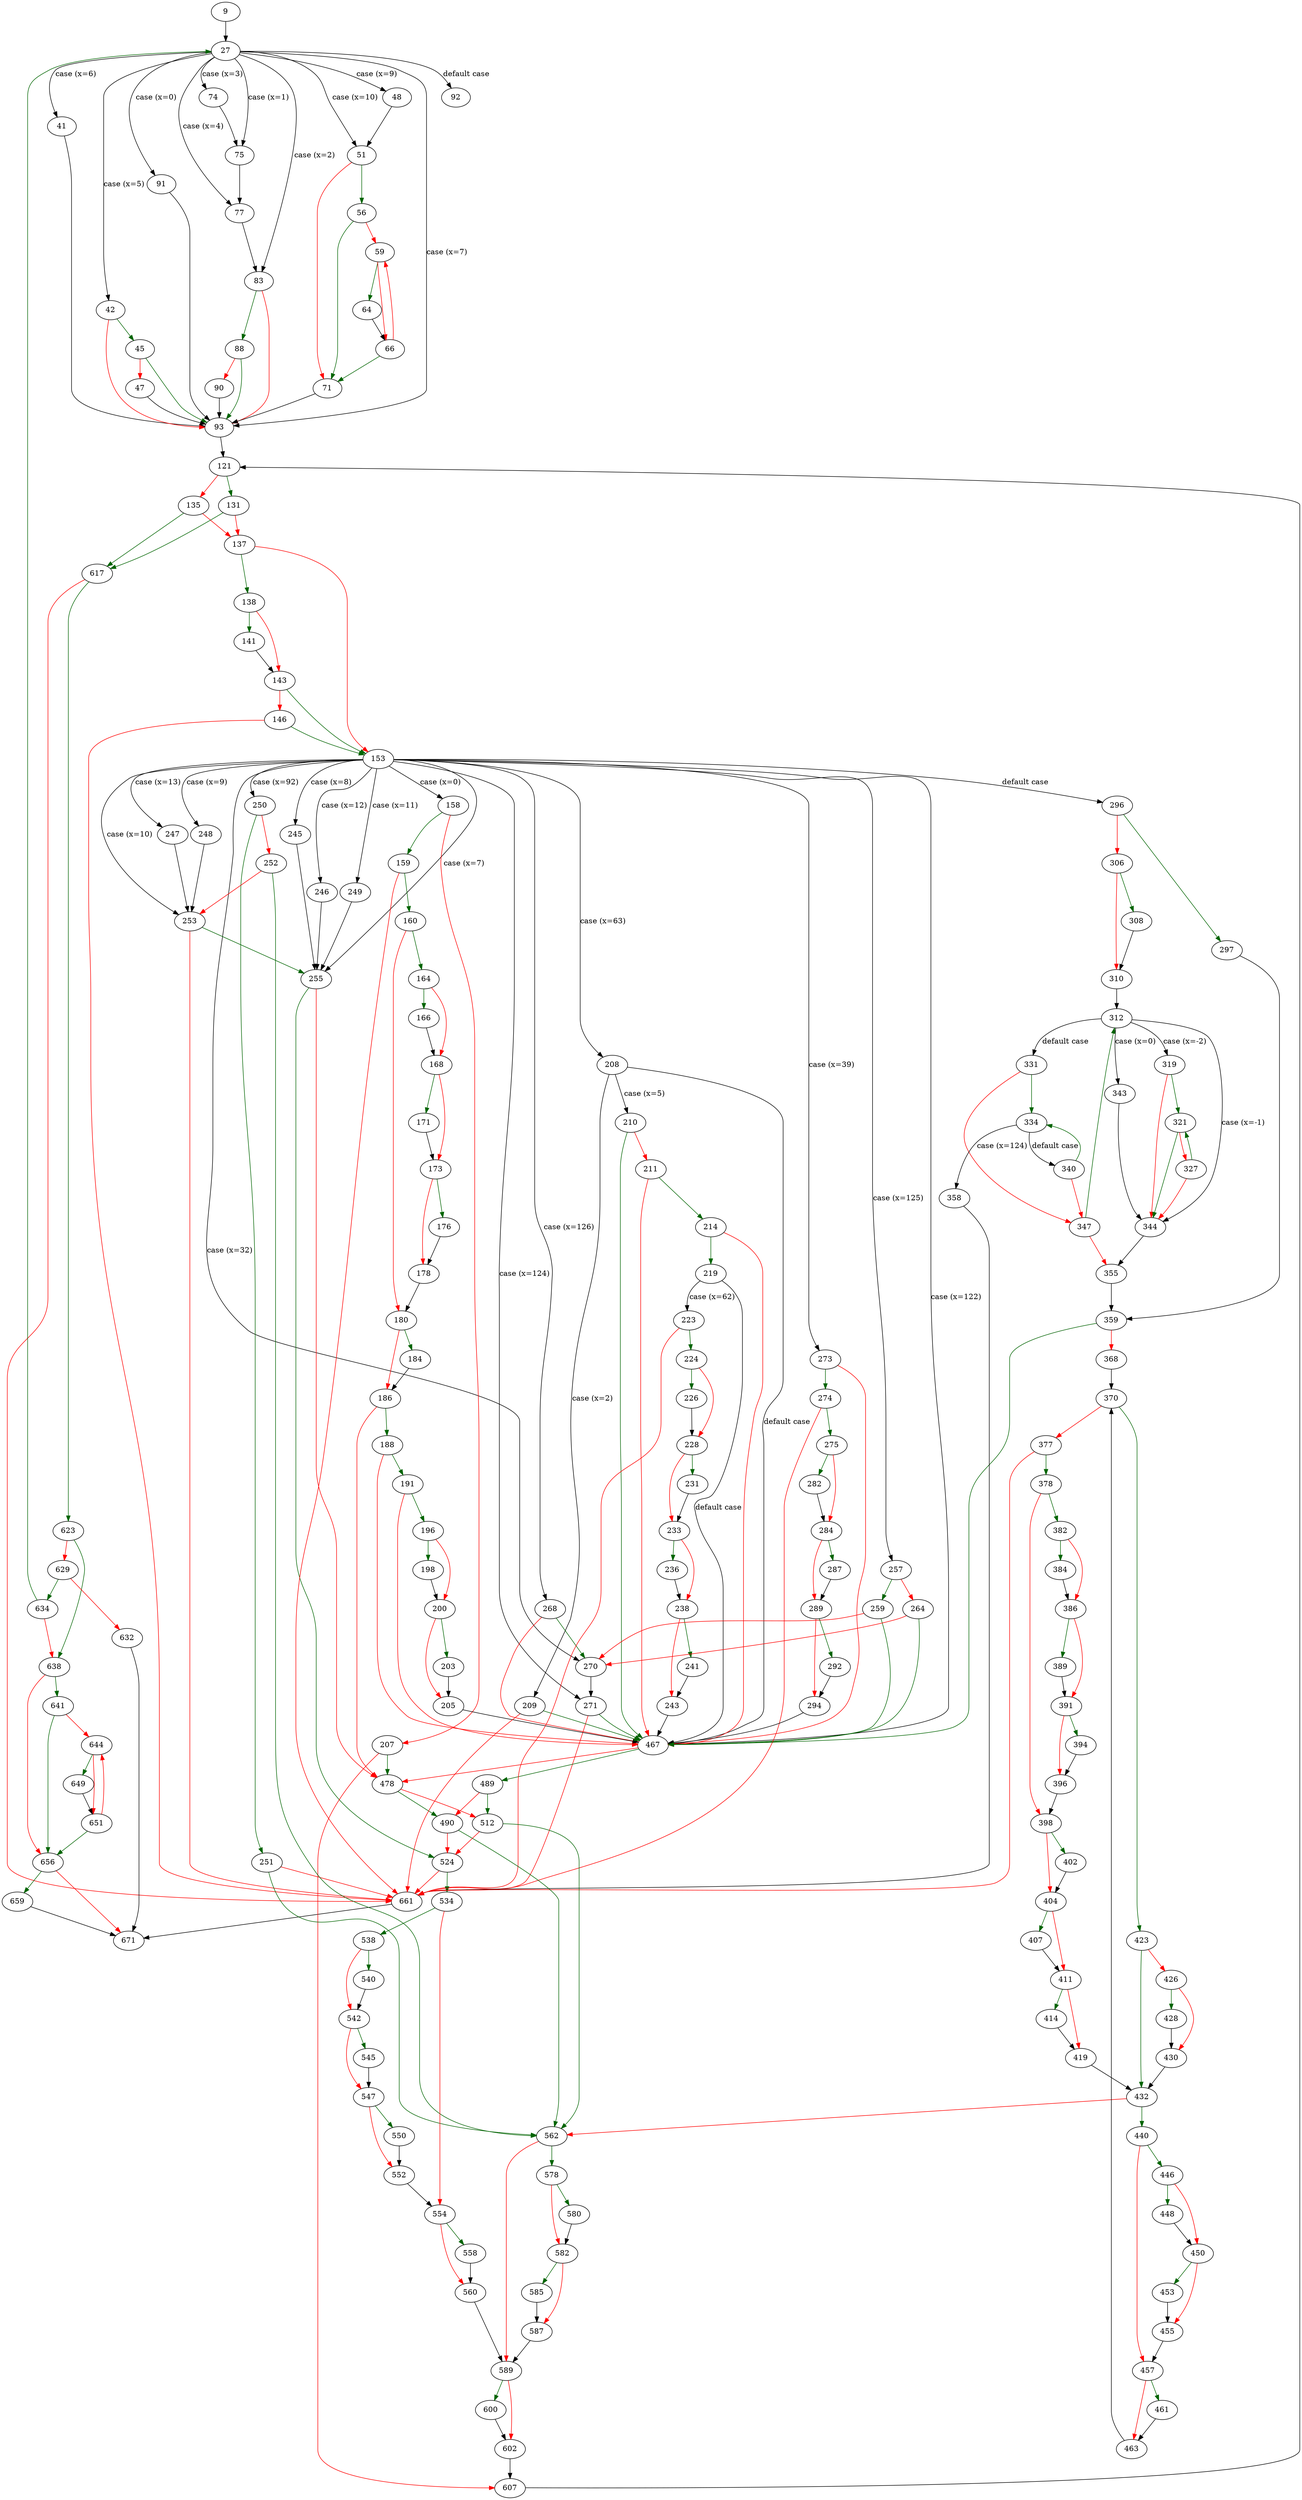 strict digraph "quotearg_buffer_restyled" {
	// Node definitions.
	9 [entry=true];
	27;
	41;
	42;
	93;
	91;
	83;
	77;
	74;
	75;
	51;
	48;
	92;
	45;
	47;
	56;
	71;
	59;
	64;
	66;
	88;
	90;
	121;
	131;
	135;
	617;
	137;
	138;
	153;
	141;
	143;
	146;
	661;
	158;
	208;
	255;
	245;
	246;
	253;
	247;
	248;
	249;
	250;
	257;
	268;
	270;
	271;
	273;
	467;
	296;
	159;
	207;
	160;
	164;
	180;
	166;
	168;
	171;
	173;
	176;
	178;
	184;
	186;
	188;
	478;
	191;
	196;
	198;
	200;
	203;
	205;
	607;
	209;
	210;
	211;
	214;
	219;
	223;
	224;
	226;
	228;
	231;
	233;
	236;
	238;
	241;
	243;
	251;
	252;
	562;
	524;
	259;
	264;
	274;
	275;
	282;
	284;
	287;
	289;
	292;
	294;
	297;
	306;
	359;
	308;
	310;
	312;
	343;
	344;
	319;
	331;
	321;
	327;
	334;
	347;
	358;
	340;
	355;
	368;
	370;
	423;
	377;
	378;
	382;
	398;
	384;
	386;
	389;
	391;
	394;
	396;
	402;
	404;
	407;
	411;
	414;
	419;
	432;
	426;
	428;
	430;
	440;
	446;
	457;
	448;
	450;
	453;
	455;
	461;
	463;
	489;
	490;
	512;
	534;
	538;
	554;
	540;
	542;
	545;
	547;
	550;
	552;
	558;
	560;
	589;
	578;
	580;
	582;
	585;
	587;
	600;
	602;
	623;
	638;
	629;
	634;
	632;
	671;
	641;
	656;
	644;
	649;
	651;
	659;

	// Edge definitions.
	9 -> 27;
	27 -> 41 [
		cond="case (x=6)"
		label="case (x=6)"
	];
	27 -> 42 [
		cond="case (x=5)"
		label="case (x=5)"
	];
	27 -> 93 [
		cond="case (x=7)"
		label="case (x=7)"
	];
	27 -> 91 [
		cond="case (x=0)"
		label="case (x=0)"
	];
	27 -> 83 [
		cond="case (x=2)"
		label="case (x=2)"
	];
	27 -> 77 [
		cond="case (x=4)"
		label="case (x=4)"
	];
	27 -> 74 [
		cond="case (x=3)"
		label="case (x=3)"
	];
	27 -> 75 [
		cond="case (x=1)"
		label="case (x=1)"
	];
	27 -> 51 [
		cond="case (x=10)"
		label="case (x=10)"
	];
	27 -> 48 [
		cond="case (x=9)"
		label="case (x=9)"
	];
	27 -> 92 [
		cond="default case"
		label="default case"
	];
	41 -> 93;
	42 -> 93 [
		color=red
		cond=false
	];
	42 -> 45 [
		color=darkgreen
		cond=true
	];
	93 -> 121;
	91 -> 93;
	83 -> 93 [
		color=red
		cond=false
	];
	83 -> 88 [
		color=darkgreen
		cond=true
	];
	77 -> 83;
	74 -> 75;
	75 -> 77;
	51 -> 56 [
		color=darkgreen
		cond=true
	];
	51 -> 71 [
		color=red
		cond=false
	];
	48 -> 51;
	45 -> 93 [
		color=darkgreen
		cond=true
	];
	45 -> 47 [
		color=red
		cond=false
	];
	47 -> 93;
	56 -> 71 [
		color=darkgreen
		cond=true
	];
	56 -> 59 [
		color=red
		cond=false
	];
	71 -> 93;
	59 -> 64 [
		color=darkgreen
		cond=true
	];
	59 -> 66 [
		color=red
		cond=false
	];
	64 -> 66;
	66 -> 71 [
		color=darkgreen
		cond=true
	];
	66 -> 59 [
		color=red
		cond=false
	];
	88 -> 93 [
		color=darkgreen
		cond=true
	];
	88 -> 90 [
		color=red
		cond=false
	];
	90 -> 93;
	121 -> 131 [
		color=darkgreen
		cond=true
	];
	121 -> 135 [
		color=red
		cond=false
	];
	131 -> 617 [
		color=darkgreen
		cond=true
	];
	131 -> 137 [
		color=red
		cond=false
	];
	135 -> 617 [
		color=darkgreen
		cond=true
	];
	135 -> 137 [
		color=red
		cond=false
	];
	617 -> 661 [
		color=red
		cond=false
	];
	617 -> 623 [
		color=darkgreen
		cond=true
	];
	137 -> 138 [
		color=darkgreen
		cond=true
	];
	137 -> 153 [
		color=red
		cond=false
	];
	138 -> 141 [
		color=darkgreen
		cond=true
	];
	138 -> 143 [
		color=red
		cond=false
	];
	153 -> 158 [
		cond="case (x=0)"
		label="case (x=0)"
	];
	153 -> 208 [
		cond="case (x=63)"
		label="case (x=63)"
	];
	153 -> 255 [
		cond="case (x=7)"
		label="case (x=7)"
	];
	153 -> 245 [
		cond="case (x=8)"
		label="case (x=8)"
	];
	153 -> 246 [
		cond="case (x=12)"
		label="case (x=12)"
	];
	153 -> 253 [
		cond="case (x=10)"
		label="case (x=10)"
	];
	153 -> 247 [
		cond="case (x=13)"
		label="case (x=13)"
	];
	153 -> 248 [
		cond="case (x=9)"
		label="case (x=9)"
	];
	153 -> 249 [
		cond="case (x=11)"
		label="case (x=11)"
	];
	153 -> 250 [
		cond="case (x=92)"
		label="case (x=92)"
	];
	153 -> 257 [
		cond="case (x=125)"
		label="case (x=125)"
	];
	153 -> 268 [
		cond="case (x=126)"
		label="case (x=126)"
	];
	153 -> 270 [
		cond="case (x=32)"
		label="case (x=32)"
	];
	153 -> 271 [
		cond="case (x=124)"
		label="case (x=124)"
	];
	153 -> 273 [
		cond="case (x=39)"
		label="case (x=39)"
	];
	153 -> 467 [
		cond="case (x=122)"
		label="case (x=122)"
	];
	153 -> 296 [
		cond="default case"
		label="default case"
	];
	141 -> 143;
	143 -> 153 [
		color=darkgreen
		cond=true
	];
	143 -> 146 [
		color=red
		cond=false
	];
	146 -> 153 [
		color=darkgreen
		cond=true
	];
	146 -> 661 [
		color=red
		cond=false
	];
	661 -> 671;
	158 -> 159 [
		color=darkgreen
		cond=true
	];
	158 -> 207 [
		color=red
		cond=false
	];
	208 -> 467 [
		cond="default case"
		label="default case"
	];
	208 -> 209 [
		cond="case (x=2)"
		label="case (x=2)"
	];
	208 -> 210 [
		cond="case (x=5)"
		label="case (x=5)"
	];
	255 -> 478 [
		color=red
		cond=false
	];
	255 -> 524 [
		color=darkgreen
		cond=true
	];
	245 -> 255;
	246 -> 255;
	253 -> 661 [
		color=red
		cond=false
	];
	253 -> 255 [
		color=darkgreen
		cond=true
	];
	247 -> 253;
	248 -> 253;
	249 -> 255;
	250 -> 251 [
		color=darkgreen
		cond=true
	];
	250 -> 252 [
		color=red
		cond=false
	];
	257 -> 259 [
		color=darkgreen
		cond=true
	];
	257 -> 264 [
		color=red
		cond=false
	];
	268 -> 270 [
		color=darkgreen
		cond=true
	];
	268 -> 467 [
		color=red
		cond=false
	];
	270 -> 271;
	271 -> 661 [
		color=red
		cond=false
	];
	271 -> 467 [
		color=darkgreen
		cond=true
	];
	273 -> 467 [
		color=red
		cond=false
	];
	273 -> 274 [
		color=darkgreen
		cond=true
	];
	467 -> 478 [
		color=red
		cond=false
	];
	467 -> 489 [
		color=darkgreen
		cond=true
	];
	296 -> 297 [
		color=darkgreen
		cond=true
	];
	296 -> 306 [
		color=red
		cond=false
	];
	159 -> 661 [
		color=red
		cond=false
	];
	159 -> 160 [
		color=darkgreen
		cond=true
	];
	207 -> 478 [
		color=darkgreen
		cond=true
	];
	207 -> 607 [
		color=red
		cond=false
	];
	160 -> 164 [
		color=darkgreen
		cond=true
	];
	160 -> 180 [
		color=red
		cond=false
	];
	164 -> 166 [
		color=darkgreen
		cond=true
	];
	164 -> 168 [
		color=red
		cond=false
	];
	180 -> 184 [
		color=darkgreen
		cond=true
	];
	180 -> 186 [
		color=red
		cond=false
	];
	166 -> 168;
	168 -> 171 [
		color=darkgreen
		cond=true
	];
	168 -> 173 [
		color=red
		cond=false
	];
	171 -> 173;
	173 -> 176 [
		color=darkgreen
		cond=true
	];
	173 -> 178 [
		color=red
		cond=false
	];
	176 -> 178;
	178 -> 180;
	184 -> 186;
	186 -> 188 [
		color=darkgreen
		cond=true
	];
	186 -> 478 [
		color=red
		cond=false
	];
	188 -> 467 [
		color=red
		cond=false
	];
	188 -> 191 [
		color=darkgreen
		cond=true
	];
	478 -> 490 [
		color=darkgreen
		cond=true
	];
	478 -> 512 [
		color=red
		cond=false
	];
	191 -> 467 [
		color=red
		cond=false
	];
	191 -> 196 [
		color=darkgreen
		cond=true
	];
	196 -> 198 [
		color=darkgreen
		cond=true
	];
	196 -> 200 [
		color=red
		cond=false
	];
	198 -> 200;
	200 -> 203 [
		color=darkgreen
		cond=true
	];
	200 -> 205 [
		color=red
		cond=false
	];
	203 -> 205;
	205 -> 467;
	607 -> 121;
	209 -> 661 [
		color=red
		cond=false
	];
	209 -> 467 [
		color=darkgreen
		cond=true
	];
	210 -> 467 [
		color=darkgreen
		cond=true
	];
	210 -> 211 [
		color=red
		cond=false
	];
	211 -> 467 [
		color=red
		cond=false
	];
	211 -> 214 [
		color=darkgreen
		cond=true
	];
	214 -> 467 [
		color=red
		cond=false
	];
	214 -> 219 [
		color=darkgreen
		cond=true
	];
	219 -> 467 [
		cond="default case"
		label="default case"
	];
	219 -> 223 [
		cond="case (x=62)"
		label="case (x=62)"
	];
	223 -> 661 [
		color=red
		cond=false
	];
	223 -> 224 [
		color=darkgreen
		cond=true
	];
	224 -> 226 [
		color=darkgreen
		cond=true
	];
	224 -> 228 [
		color=red
		cond=false
	];
	226 -> 228;
	228 -> 231 [
		color=darkgreen
		cond=true
	];
	228 -> 233 [
		color=red
		cond=false
	];
	231 -> 233;
	233 -> 236 [
		color=darkgreen
		cond=true
	];
	233 -> 238 [
		color=red
		cond=false
	];
	236 -> 238;
	238 -> 241 [
		color=darkgreen
		cond=true
	];
	238 -> 243 [
		color=red
		cond=false
	];
	241 -> 243;
	243 -> 467;
	251 -> 661 [
		color=red
		cond=false
	];
	251 -> 562 [
		color=darkgreen
		cond=true
	];
	252 -> 253 [
		color=red
		cond=false
	];
	252 -> 562 [
		color=darkgreen
		cond=true
	];
	562 -> 589 [
		color=red
		cond=false
	];
	562 -> 578 [
		color=darkgreen
		cond=true
	];
	524 -> 661 [
		color=red
		cond=false
	];
	524 -> 534 [
		color=darkgreen
		cond=true
	];
	259 -> 270 [
		color=red
		cond=false
	];
	259 -> 467 [
		color=darkgreen
		cond=true
	];
	264 -> 270 [
		color=red
		cond=false
	];
	264 -> 467 [
		color=darkgreen
		cond=true
	];
	274 -> 661 [
		color=red
		cond=false
	];
	274 -> 275 [
		color=darkgreen
		cond=true
	];
	275 -> 282 [
		color=darkgreen
		cond=true
	];
	275 -> 284 [
		color=red
		cond=false
	];
	282 -> 284;
	284 -> 287 [
		color=darkgreen
		cond=true
	];
	284 -> 289 [
		color=red
		cond=false
	];
	287 -> 289;
	289 -> 292 [
		color=darkgreen
		cond=true
	];
	289 -> 294 [
		color=red
		cond=false
	];
	292 -> 294;
	294 -> 467;
	297 -> 359;
	306 -> 308 [
		color=darkgreen
		cond=true
	];
	306 -> 310 [
		color=red
		cond=false
	];
	359 -> 467 [
		color=darkgreen
		cond=true
	];
	359 -> 368 [
		color=red
		cond=false
	];
	308 -> 310;
	310 -> 312;
	312 -> 343 [
		cond="case (x=0)"
		label="case (x=0)"
	];
	312 -> 344 [
		cond="case (x=-1)"
		label="case (x=-1)"
	];
	312 -> 319 [
		cond="case (x=-2)"
		label="case (x=-2)"
	];
	312 -> 331 [
		cond="default case"
		label="default case"
	];
	343 -> 344;
	344 -> 355;
	319 -> 344 [
		color=red
		cond=false
	];
	319 -> 321 [
		color=darkgreen
		cond=true
	];
	331 -> 334 [
		color=darkgreen
		cond=true
	];
	331 -> 347 [
		color=red
		cond=false
	];
	321 -> 344 [
		color=darkgreen
		cond=true
	];
	321 -> 327 [
		color=red
		cond=false
	];
	327 -> 344 [
		color=red
		cond=false
	];
	327 -> 321 [
		color=darkgreen
		cond=true
	];
	334 -> 358 [
		cond="case (x=124)"
		label="case (x=124)"
	];
	334 -> 340 [
		cond="default case"
		label="default case"
	];
	347 -> 312 [
		color=darkgreen
		cond=true
	];
	347 -> 355 [
		color=red
		cond=false
	];
	358 -> 661;
	340 -> 334 [
		color=darkgreen
		cond=true
	];
	340 -> 347 [
		color=red
		cond=false
	];
	355 -> 359;
	368 -> 370;
	370 -> 423 [
		color=darkgreen
		cond=true
	];
	370 -> 377 [
		color=red
		cond=false
	];
	423 -> 432 [
		color=darkgreen
		cond=true
	];
	423 -> 426 [
		color=red
		cond=false
	];
	377 -> 661 [
		color=red
		cond=false
	];
	377 -> 378 [
		color=darkgreen
		cond=true
	];
	378 -> 382 [
		color=darkgreen
		cond=true
	];
	378 -> 398 [
		color=red
		cond=false
	];
	382 -> 384 [
		color=darkgreen
		cond=true
	];
	382 -> 386 [
		color=red
		cond=false
	];
	398 -> 402 [
		color=darkgreen
		cond=true
	];
	398 -> 404 [
		color=red
		cond=false
	];
	384 -> 386;
	386 -> 389 [
		color=darkgreen
		cond=true
	];
	386 -> 391 [
		color=red
		cond=false
	];
	389 -> 391;
	391 -> 394 [
		color=darkgreen
		cond=true
	];
	391 -> 396 [
		color=red
		cond=false
	];
	394 -> 396;
	396 -> 398;
	402 -> 404;
	404 -> 407 [
		color=darkgreen
		cond=true
	];
	404 -> 411 [
		color=red
		cond=false
	];
	407 -> 411;
	411 -> 414 [
		color=darkgreen
		cond=true
	];
	411 -> 419 [
		color=red
		cond=false
	];
	414 -> 419;
	419 -> 432;
	432 -> 562 [
		color=red
		cond=false
	];
	432 -> 440 [
		color=darkgreen
		cond=true
	];
	426 -> 428 [
		color=darkgreen
		cond=true
	];
	426 -> 430 [
		color=red
		cond=false
	];
	428 -> 430;
	430 -> 432;
	440 -> 446 [
		color=darkgreen
		cond=true
	];
	440 -> 457 [
		color=red
		cond=false
	];
	446 -> 448 [
		color=darkgreen
		cond=true
	];
	446 -> 450 [
		color=red
		cond=false
	];
	457 -> 461 [
		color=darkgreen
		cond=true
	];
	457 -> 463 [
		color=red
		cond=false
	];
	448 -> 450;
	450 -> 453 [
		color=darkgreen
		cond=true
	];
	450 -> 455 [
		color=red
		cond=false
	];
	453 -> 455;
	455 -> 457;
	461 -> 463;
	463 -> 370;
	489 -> 490 [
		color=red
		cond=false
	];
	489 -> 512 [
		color=darkgreen
		cond=true
	];
	490 -> 562 [
		color=darkgreen
		cond=true
	];
	490 -> 524 [
		color=red
		cond=false
	];
	512 -> 562 [
		color=darkgreen
		cond=true
	];
	512 -> 524 [
		color=red
		cond=false
	];
	534 -> 538 [
		color=darkgreen
		cond=true
	];
	534 -> 554 [
		color=red
		cond=false
	];
	538 -> 540 [
		color=darkgreen
		cond=true
	];
	538 -> 542 [
		color=red
		cond=false
	];
	554 -> 558 [
		color=darkgreen
		cond=true
	];
	554 -> 560 [
		color=red
		cond=false
	];
	540 -> 542;
	542 -> 545 [
		color=darkgreen
		cond=true
	];
	542 -> 547 [
		color=red
		cond=false
	];
	545 -> 547;
	547 -> 550 [
		color=darkgreen
		cond=true
	];
	547 -> 552 [
		color=red
		cond=false
	];
	550 -> 552;
	552 -> 554;
	558 -> 560;
	560 -> 589;
	589 -> 600 [
		color=darkgreen
		cond=true
	];
	589 -> 602 [
		color=red
		cond=false
	];
	578 -> 580 [
		color=darkgreen
		cond=true
	];
	578 -> 582 [
		color=red
		cond=false
	];
	580 -> 582;
	582 -> 585 [
		color=darkgreen
		cond=true
	];
	582 -> 587 [
		color=red
		cond=false
	];
	585 -> 587;
	587 -> 589;
	600 -> 602;
	602 -> 607;
	623 -> 638 [
		color=darkgreen
		cond=true
	];
	623 -> 629 [
		color=red
		cond=false
	];
	638 -> 641 [
		color=darkgreen
		cond=true
	];
	638 -> 656 [
		color=red
		cond=false
	];
	629 -> 634 [
		color=darkgreen
		cond=true
	];
	629 -> 632 [
		color=red
		cond=false
	];
	634 -> 27 [
		color=darkgreen
		cond=true
	];
	634 -> 638 [
		color=red
		cond=false
	];
	632 -> 671;
	641 -> 656 [
		color=darkgreen
		cond=true
	];
	641 -> 644 [
		color=red
		cond=false
	];
	656 -> 671 [
		color=red
		cond=false
	];
	656 -> 659 [
		color=darkgreen
		cond=true
	];
	644 -> 649 [
		color=darkgreen
		cond=true
	];
	644 -> 651 [
		color=red
		cond=false
	];
	649 -> 651;
	651 -> 656 [
		color=darkgreen
		cond=true
	];
	651 -> 644 [
		color=red
		cond=false
	];
	659 -> 671;
}